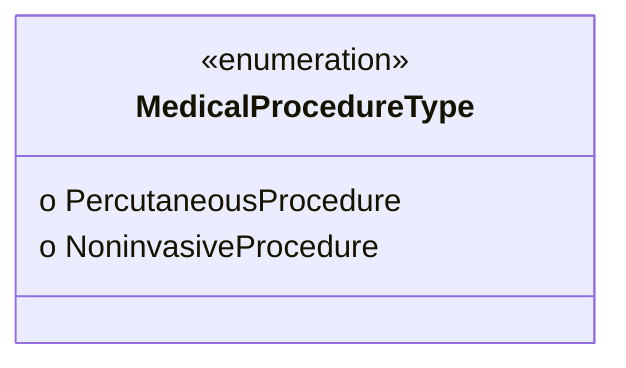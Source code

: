 classDiagram
  class MedicalProcedureType {
<<enumeration>>
  o PercutaneousProcedure
  o NoninvasiveProcedure
 }